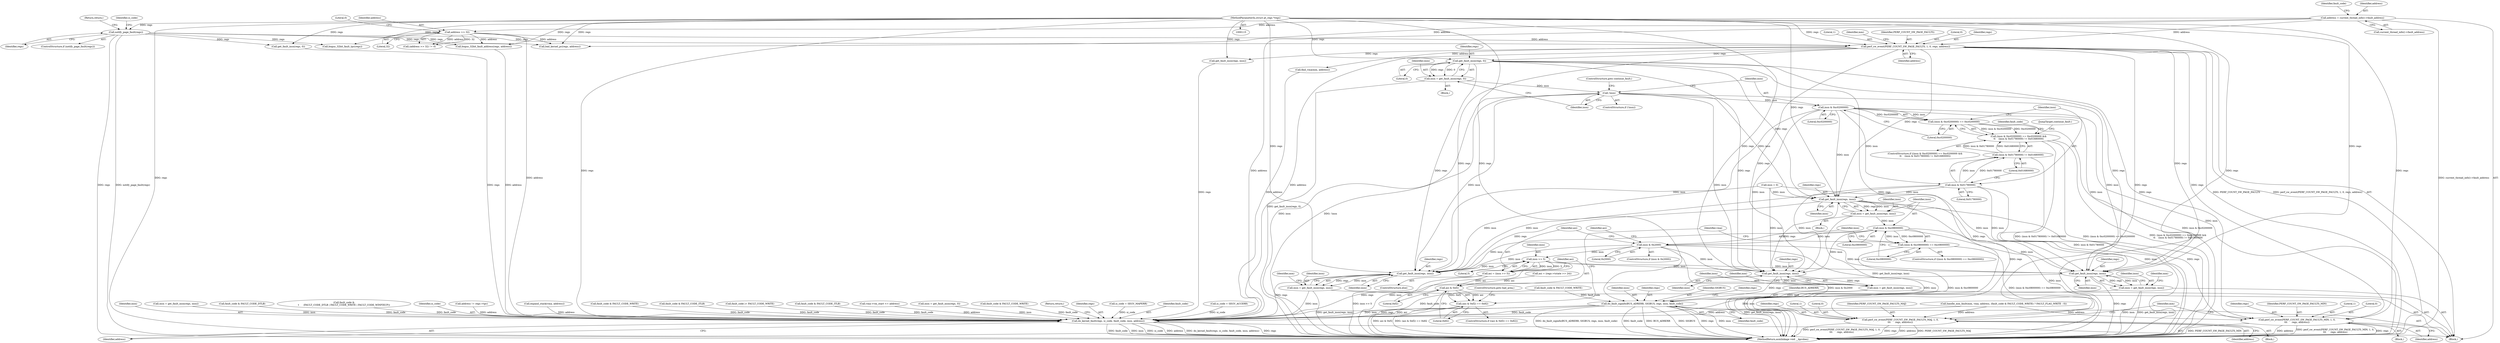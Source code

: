 digraph "0_linux_a8b0ca17b80e92faab46ee7179ba9e99ccb61233_44@pointer" {
"1000307" [label="(Call,get_fault_insn(regs, 0))"];
"1000239" [label="(Call,perf_sw_event(PERF_COUNT_SW_PAGE_FAULTS, 1, 0, regs, address))"];
"1000138" [label="(Call,notify_page_fault(regs))"];
"1000116" [label="(MethodParameterIn,struct pt_regs *regs)"];
"1000186" [label="(Call,address >> 32)"];
"1000144" [label="(Call,address = current_thread_info()->fault_address)"];
"1000305" [label="(Call,insn = get_fault_insn(regs, 0))"];
"1000311" [label="(Call,!insn)"];
"1000317" [label="(Call,insn & 0xc0200000)"];
"1000316" [label="(Call,(insn & 0xc0200000) == 0xc0200000)"];
"1000315" [label="(Call,(insn & 0xc0200000) == 0xc0200000 &&\n\t\t    (insn & 0x01780000) != 0x01680000)"];
"1000322" [label="(Call,insn & 0x01780000)"];
"1000321" [label="(Call,(insn & 0x01780000) != 0x01680000)"];
"1000354" [label="(Call,get_fault_insn(regs, insn))"];
"1000352" [label="(Call,insn = get_fault_insn(regs, insn))"];
"1000359" [label="(Call,insn & 0xc0800000)"];
"1000358" [label="(Call,(insn & 0xc0800000) == 0xc0800000)"];
"1000366" [label="(Call,insn & 0x2000)"];
"1000379" [label="(Call,insn >> 5)"];
"1000377" [label="(Call,asi = (insn >> 5))"];
"1000384" [label="(Call,asi & 0xf2)"];
"1000383" [label="(Call,(asi & 0xf2) == 0x82)"];
"1000592" [label="(Call,get_fault_insn(regs, insn))"];
"1000590" [label="(Call,insn = get_fault_insn(regs, insn))"];
"1000601" [label="(Call,do_kernel_fault(regs, si_code, fault_code, insn, address))"];
"1000611" [label="(Call,get_fault_insn(regs, insn))"];
"1000609" [label="(Call,insn = get_fault_insn(regs, insn))"];
"1000640" [label="(Call,get_fault_insn(regs, insn))"];
"1000638" [label="(Call,insn = get_fault_insn(regs, insn))"];
"1000648" [label="(Call,do_fault_siginfo(BUS_ADRERR, SIGBUS, regs, insn, fault_code))"];
"1000509" [label="(Call,perf_sw_event(PERF_COUNT_SW_PAGE_FAULTS_MAJ, 1, 0,\n\t\t\t      regs, address))"];
"1000521" [label="(Call,perf_sw_event(PERF_COUNT_SW_PAGE_FAULTS_MIN, 1, 0,\n\t\t\t      regs, address))"];
"1000241" [label="(Literal,1)"];
"1000250" [label="(Identifier,mm)"];
"1000126" [label="(Call,insn = 0)"];
"1000309" [label="(Literal,0)"];
"1000185" [label="(Call,(address >> 32) != 0)"];
"1000594" [label="(Identifier,insn)"];
"1000360" [label="(Identifier,insn)"];
"1000239" [label="(Call,perf_sw_event(PERF_COUNT_SW_PAGE_FAULTS, 1, 0, regs, address))"];
"1000382" [label="(ControlStructure,if ((asi & 0xf2) == 0x82))"];
"1000311" [label="(Call,!insn)"];
"1000633" [label="(Call,get_fault_insn(regs, 0))"];
"1000362" [label="(Literal,0xc0800000)"];
"1000144" [label="(Call,address = current_thread_info()->fault_address)"];
"1000472" [label="(Call,handle_mm_fault(mm, vma, address, (fault_code & FAULT_CODE_WRITE) ? FAULT_FLAG_WRITE : 0))"];
"1000601" [label="(Call,do_kernel_fault(regs, si_code, fault_code, insn, address))"];
"1000152" [label="(Identifier,fault_code)"];
"1000240" [label="(Identifier,PERF_COUNT_SW_PAGE_FAULTS)"];
"1000391" [label="(Identifier,vma)"];
"1000648" [label="(Call,do_fault_siginfo(BUS_ADRERR, SIGBUS, regs, insn, fault_code))"];
"1000314" [label="(ControlStructure,if ((insn & 0xc0200000) == 0xc0200000 &&\n\t\t    (insn & 0x01780000) != 0x01680000))"];
"1000189" [label="(Literal,0)"];
"1000521" [label="(Call,perf_sw_event(PERF_COUNT_SW_PAGE_FAULTS_MIN, 1, 0,\n\t\t\t      regs, address))"];
"1000513" [label="(Identifier,regs)"];
"1000138" [label="(Call,notify_page_fault(regs))"];
"1000593" [label="(Identifier,regs)"];
"1000386" [label="(Literal,0xf2)"];
"1000395" [label="(Call,si_code = SEGV_ACCERR)"];
"1000358" [label="(Call,(insn & 0xc0800000) == 0xc0800000)"];
"1000649" [label="(Identifier,BUS_ADRERR)"];
"1000305" [label="(Call,insn = get_fault_insn(regs, 0))"];
"1000187" [label="(Identifier,address)"];
"1000330" [label="(JumpTarget,continue_fault:)"];
"1000617" [label="(Identifier,mm)"];
"1000323" [label="(Identifier,insn)"];
"1000511" [label="(Literal,1)"];
"1000180" [label="(Call,bogus_32bit_fault_tpc(regs))"];
"1000307" [label="(Call,get_fault_insn(regs, 0))"];
"1000242" [label="(Literal,0)"];
"1000522" [label="(Identifier,PERF_COUNT_SW_PAGE_FAULTS_MIN)"];
"1000523" [label="(Literal,1)"];
"1000359" [label="(Call,insn & 0xc0800000)"];
"1000591" [label="(Identifier,insn)"];
"1000279" [label="(Call,find_vma(mm, address))"];
"1000310" [label="(ControlStructure,if (!insn))"];
"1000652" [label="(Identifier,insn)"];
"1000327" [label="(Call,fault_code |= FAULT_CODE_WRITE)"];
"1000638" [label="(Call,insn = get_fault_insn(regs, insn))"];
"1000243" [label="(Identifier,regs)"];
"1000146" [label="(Call,current_thread_info()->fault_address)"];
"1000244" [label="(Identifier,address)"];
"1000321" [label="(Call,(insn & 0x01780000) != 0x01680000)"];
"1000325" [label="(Literal,0x01680000)"];
"1000400" [label="(Call,fault_code & FAULT_CODE_ITLB)"];
"1000651" [label="(Identifier,regs)"];
"1000646" [label="(Identifier,mm)"];
"1000611" [label="(Call,get_fault_insn(regs, insn))"];
"1000308" [label="(Identifier,regs)"];
"1000229" [label="(Call,bad_kernel_pc(regs, address))"];
"1000332" [label="(Call,vma->vm_start <= address)"];
"1000631" [label="(Call,insn = get_fault_insn(regs, 0))"];
"1000313" [label="(ControlStructure,goto continue_fault;)"];
"1000384" [label="(Call,asi & 0xf2)"];
"1000316" [label="(Call,(insn & 0xc0200000) == 0xc0200000)"];
"1000145" [label="(Identifier,address)"];
"1000351" [label="(Block,)"];
"1000383" [label="(Call,(asi & 0xf2) == 0x82)"];
"1000369" [label="(Call,asi = (regs->tstate >> 24))"];
"1000348" [label="(Call,fault_code & FAULT_CODE_WRITE)"];
"1000378" [label="(Identifier,asi)"];
"1000142" [label="(Identifier,si_code)"];
"1000322" [label="(Call,insn & 0x01780000)"];
"1000607" [label="(Return,return;)"];
"1000613" [label="(Identifier,insn)"];
"1000524" [label="(Literal,0)"];
"1000376" [label="(ControlStructure,else)"];
"1000602" [label="(Identifier,regs)"];
"1000370" [label="(Identifier,asi)"];
"1000141" [label="(Call,si_code = SEGV_MAPERR)"];
"1000366" [label="(Call,insn & 0x2000)"];
"1000381" [label="(Literal,5)"];
"1000639" [label="(Identifier,insn)"];
"1000318" [label="(Identifier,insn)"];
"1000650" [label="(Identifier,SIGBUS)"];
"1000353" [label="(Identifier,insn)"];
"1000315" [label="(Call,(insn & 0xc0200000) == 0xc0200000 &&\n\t\t    (insn & 0x01780000) != 0x01680000)"];
"1000355" [label="(Identifier,regs)"];
"1000379" [label="(Call,insn >> 5)"];
"1000661" [label="(MethodReturn,asmlinkage void __kprobes)"];
"1000367" [label="(Identifier,insn)"];
"1000514" [label="(Identifier,address)"];
"1000604" [label="(Identifier,fault_code)"];
"1000317" [label="(Call,insn & 0xc0200000)"];
"1000319" [label="(Literal,0xc0200000)"];
"1000268" [label="(Call,get_fault_insn(regs, insn))"];
"1000368" [label="(Literal,0x2000)"];
"1000186" [label="(Call,address >> 32)"];
"1000477" [label="(Call,fault_code & FAULT_CODE_WRITE)"];
"1000191" [label="(Call,bogus_32bit_fault_address(regs, address))"];
"1000312" [label="(Identifier,insn)"];
"1000605" [label="(Identifier,insn)"];
"1000324" [label="(Literal,0x01780000)"];
"1000642" [label="(Identifier,insn)"];
"1000139" [label="(Identifier,regs)"];
"1000377" [label="(Call,asi = (insn >> 5))"];
"1000266" [label="(Call,insn = get_fault_insn(regs, insn))"];
"1000609" [label="(Call,insn = get_fault_insn(regs, insn))"];
"1000530" [label="(Identifier,mm)"];
"1000509" [label="(Call,perf_sw_event(PERF_COUNT_SW_PAGE_FAULTS_MAJ, 1, 0,\n\t\t\t      regs, address))"];
"1000610" [label="(Identifier,insn)"];
"1000512" [label="(Literal,0)"];
"1000516" [label="(Block,)"];
"1000388" [label="(ControlStructure,goto bad_area;)"];
"1000592" [label="(Call,get_fault_insn(regs, insn))"];
"1000304" [label="(Block,)"];
"1000640" [label="(Call,get_fault_insn(regs, insn))"];
"1000140" [label="(Return,return;)"];
"1000354" [label="(Call,get_fault_insn(regs, insn))"];
"1000306" [label="(Identifier,insn)"];
"1000154" [label="(Call,fault_code & FAULT_CODE_DTLB)"];
"1000289" [label="(Call,fault_code &\n\t      (FAULT_CODE_DTLB | FAULT_CODE_WRITE | FAULT_CODE_WINFIXUP))"];
"1000603" [label="(Identifier,si_code)"];
"1000328" [label="(Identifier,fault_code)"];
"1000411" [label="(Call,address != regs->tpc)"];
"1000612" [label="(Identifier,regs)"];
"1000352" [label="(Call,insn = get_fault_insn(regs, insn))"];
"1000526" [label="(Identifier,address)"];
"1000641" [label="(Identifier,regs)"];
"1000525" [label="(Identifier,regs)"];
"1000357" [label="(ControlStructure,if ((insn & 0xc0800000) == 0xc0800000))"];
"1000387" [label="(Literal,0x82)"];
"1000356" [label="(Identifier,insn)"];
"1000653" [label="(Identifier,fault_code)"];
"1000380" [label="(Identifier,insn)"];
"1000657" [label="(Identifier,regs)"];
"1000188" [label="(Literal,32)"];
"1000365" [label="(ControlStructure,if (insn & 0x2000))"];
"1000590" [label="(Call,insn = get_fault_insn(regs, insn))"];
"1000510" [label="(Identifier,PERF_COUNT_SW_PAGE_FAULTS_MAJ)"];
"1000598" [label="(Identifier,mm)"];
"1000390" [label="(Call,expand_stack(vma, address))"];
"1000137" [label="(ControlStructure,if (notify_page_fault(regs)))"];
"1000424" [label="(Call,fault_code & FAULT_CODE_WRITE)"];
"1000385" [label="(Identifier,asi)"];
"1000116" [label="(MethodParameterIn,struct pt_regs *regs)"];
"1000117" [label="(Block,)"];
"1000320" [label="(Literal,0xc0200000)"];
"1000361" [label="(Literal,0xc0800000)"];
"1000606" [label="(Identifier,address)"];
"1000151" [label="(Call,fault_code & FAULT_CODE_ITLB)"];
"1000504" [label="(Block,)"];
"1000307" -> "1000305"  [label="AST: "];
"1000307" -> "1000309"  [label="CFG: "];
"1000308" -> "1000307"  [label="AST: "];
"1000309" -> "1000307"  [label="AST: "];
"1000305" -> "1000307"  [label="CFG: "];
"1000307" -> "1000305"  [label="DDG: regs"];
"1000307" -> "1000305"  [label="DDG: 0"];
"1000239" -> "1000307"  [label="DDG: regs"];
"1000116" -> "1000307"  [label="DDG: regs"];
"1000307" -> "1000354"  [label="DDG: regs"];
"1000307" -> "1000509"  [label="DDG: regs"];
"1000307" -> "1000521"  [label="DDG: regs"];
"1000307" -> "1000592"  [label="DDG: regs"];
"1000307" -> "1000611"  [label="DDG: regs"];
"1000307" -> "1000640"  [label="DDG: regs"];
"1000239" -> "1000117"  [label="AST: "];
"1000239" -> "1000244"  [label="CFG: "];
"1000240" -> "1000239"  [label="AST: "];
"1000241" -> "1000239"  [label="AST: "];
"1000242" -> "1000239"  [label="AST: "];
"1000243" -> "1000239"  [label="AST: "];
"1000244" -> "1000239"  [label="AST: "];
"1000250" -> "1000239"  [label="CFG: "];
"1000239" -> "1000661"  [label="DDG: perf_sw_event(PERF_COUNT_SW_PAGE_FAULTS, 1, 0, regs, address)"];
"1000239" -> "1000661"  [label="DDG: PERF_COUNT_SW_PAGE_FAULTS"];
"1000138" -> "1000239"  [label="DDG: regs"];
"1000116" -> "1000239"  [label="DDG: regs"];
"1000186" -> "1000239"  [label="DDG: address"];
"1000144" -> "1000239"  [label="DDG: address"];
"1000239" -> "1000268"  [label="DDG: regs"];
"1000239" -> "1000279"  [label="DDG: address"];
"1000239" -> "1000354"  [label="DDG: regs"];
"1000239" -> "1000509"  [label="DDG: regs"];
"1000239" -> "1000521"  [label="DDG: regs"];
"1000239" -> "1000592"  [label="DDG: regs"];
"1000239" -> "1000601"  [label="DDG: address"];
"1000239" -> "1000611"  [label="DDG: regs"];
"1000239" -> "1000640"  [label="DDG: regs"];
"1000138" -> "1000137"  [label="AST: "];
"1000138" -> "1000139"  [label="CFG: "];
"1000139" -> "1000138"  [label="AST: "];
"1000140" -> "1000138"  [label="CFG: "];
"1000142" -> "1000138"  [label="CFG: "];
"1000138" -> "1000661"  [label="DDG: regs"];
"1000138" -> "1000661"  [label="DDG: notify_page_fault(regs)"];
"1000116" -> "1000138"  [label="DDG: regs"];
"1000138" -> "1000180"  [label="DDG: regs"];
"1000138" -> "1000191"  [label="DDG: regs"];
"1000138" -> "1000229"  [label="DDG: regs"];
"1000138" -> "1000633"  [label="DDG: regs"];
"1000116" -> "1000115"  [label="AST: "];
"1000116" -> "1000661"  [label="DDG: regs"];
"1000116" -> "1000180"  [label="DDG: regs"];
"1000116" -> "1000191"  [label="DDG: regs"];
"1000116" -> "1000229"  [label="DDG: regs"];
"1000116" -> "1000268"  [label="DDG: regs"];
"1000116" -> "1000354"  [label="DDG: regs"];
"1000116" -> "1000509"  [label="DDG: regs"];
"1000116" -> "1000521"  [label="DDG: regs"];
"1000116" -> "1000592"  [label="DDG: regs"];
"1000116" -> "1000601"  [label="DDG: regs"];
"1000116" -> "1000611"  [label="DDG: regs"];
"1000116" -> "1000633"  [label="DDG: regs"];
"1000116" -> "1000640"  [label="DDG: regs"];
"1000116" -> "1000648"  [label="DDG: regs"];
"1000186" -> "1000185"  [label="AST: "];
"1000186" -> "1000188"  [label="CFG: "];
"1000187" -> "1000186"  [label="AST: "];
"1000188" -> "1000186"  [label="AST: "];
"1000189" -> "1000186"  [label="CFG: "];
"1000186" -> "1000185"  [label="DDG: address"];
"1000186" -> "1000185"  [label="DDG: 32"];
"1000144" -> "1000186"  [label="DDG: address"];
"1000186" -> "1000191"  [label="DDG: address"];
"1000186" -> "1000229"  [label="DDG: address"];
"1000186" -> "1000601"  [label="DDG: address"];
"1000144" -> "1000117"  [label="AST: "];
"1000144" -> "1000146"  [label="CFG: "];
"1000145" -> "1000144"  [label="AST: "];
"1000146" -> "1000144"  [label="AST: "];
"1000152" -> "1000144"  [label="CFG: "];
"1000144" -> "1000661"  [label="DDG: current_thread_info()->fault_address"];
"1000144" -> "1000229"  [label="DDG: address"];
"1000144" -> "1000601"  [label="DDG: address"];
"1000305" -> "1000304"  [label="AST: "];
"1000306" -> "1000305"  [label="AST: "];
"1000312" -> "1000305"  [label="CFG: "];
"1000305" -> "1000661"  [label="DDG: get_fault_insn(regs, 0)"];
"1000305" -> "1000311"  [label="DDG: insn"];
"1000311" -> "1000310"  [label="AST: "];
"1000311" -> "1000312"  [label="CFG: "];
"1000312" -> "1000311"  [label="AST: "];
"1000313" -> "1000311"  [label="CFG: "];
"1000318" -> "1000311"  [label="CFG: "];
"1000311" -> "1000661"  [label="DDG: insn"];
"1000311" -> "1000661"  [label="DDG: !insn"];
"1000311" -> "1000317"  [label="DDG: insn"];
"1000311" -> "1000354"  [label="DDG: insn"];
"1000311" -> "1000592"  [label="DDG: insn"];
"1000311" -> "1000611"  [label="DDG: insn"];
"1000311" -> "1000640"  [label="DDG: insn"];
"1000317" -> "1000316"  [label="AST: "];
"1000317" -> "1000319"  [label="CFG: "];
"1000318" -> "1000317"  [label="AST: "];
"1000319" -> "1000317"  [label="AST: "];
"1000320" -> "1000317"  [label="CFG: "];
"1000317" -> "1000661"  [label="DDG: insn"];
"1000317" -> "1000316"  [label="DDG: insn"];
"1000317" -> "1000316"  [label="DDG: 0xc0200000"];
"1000317" -> "1000322"  [label="DDG: insn"];
"1000317" -> "1000354"  [label="DDG: insn"];
"1000317" -> "1000592"  [label="DDG: insn"];
"1000317" -> "1000611"  [label="DDG: insn"];
"1000317" -> "1000640"  [label="DDG: insn"];
"1000316" -> "1000315"  [label="AST: "];
"1000316" -> "1000320"  [label="CFG: "];
"1000320" -> "1000316"  [label="AST: "];
"1000323" -> "1000316"  [label="CFG: "];
"1000315" -> "1000316"  [label="CFG: "];
"1000316" -> "1000661"  [label="DDG: insn & 0xc0200000"];
"1000316" -> "1000315"  [label="DDG: insn & 0xc0200000"];
"1000316" -> "1000315"  [label="DDG: 0xc0200000"];
"1000315" -> "1000314"  [label="AST: "];
"1000315" -> "1000321"  [label="CFG: "];
"1000321" -> "1000315"  [label="AST: "];
"1000328" -> "1000315"  [label="CFG: "];
"1000330" -> "1000315"  [label="CFG: "];
"1000315" -> "1000661"  [label="DDG: (insn & 0xc0200000) == 0xc0200000 &&\n\t\t    (insn & 0x01780000) != 0x01680000"];
"1000315" -> "1000661"  [label="DDG: (insn & 0xc0200000) == 0xc0200000"];
"1000315" -> "1000661"  [label="DDG: (insn & 0x01780000) != 0x01680000"];
"1000321" -> "1000315"  [label="DDG: insn & 0x01780000"];
"1000321" -> "1000315"  [label="DDG: 0x01680000"];
"1000322" -> "1000321"  [label="AST: "];
"1000322" -> "1000324"  [label="CFG: "];
"1000323" -> "1000322"  [label="AST: "];
"1000324" -> "1000322"  [label="AST: "];
"1000325" -> "1000322"  [label="CFG: "];
"1000322" -> "1000661"  [label="DDG: insn"];
"1000322" -> "1000321"  [label="DDG: insn"];
"1000322" -> "1000321"  [label="DDG: 0x01780000"];
"1000322" -> "1000354"  [label="DDG: insn"];
"1000322" -> "1000592"  [label="DDG: insn"];
"1000322" -> "1000611"  [label="DDG: insn"];
"1000322" -> "1000640"  [label="DDG: insn"];
"1000321" -> "1000325"  [label="CFG: "];
"1000325" -> "1000321"  [label="AST: "];
"1000321" -> "1000661"  [label="DDG: insn & 0x01780000"];
"1000354" -> "1000352"  [label="AST: "];
"1000354" -> "1000356"  [label="CFG: "];
"1000355" -> "1000354"  [label="AST: "];
"1000356" -> "1000354"  [label="AST: "];
"1000352" -> "1000354"  [label="CFG: "];
"1000354" -> "1000352"  [label="DDG: regs"];
"1000354" -> "1000352"  [label="DDG: insn"];
"1000126" -> "1000354"  [label="DDG: insn"];
"1000354" -> "1000509"  [label="DDG: regs"];
"1000354" -> "1000521"  [label="DDG: regs"];
"1000354" -> "1000592"  [label="DDG: regs"];
"1000354" -> "1000611"  [label="DDG: regs"];
"1000354" -> "1000640"  [label="DDG: regs"];
"1000352" -> "1000351"  [label="AST: "];
"1000353" -> "1000352"  [label="AST: "];
"1000360" -> "1000352"  [label="CFG: "];
"1000352" -> "1000661"  [label="DDG: get_fault_insn(regs, insn)"];
"1000352" -> "1000359"  [label="DDG: insn"];
"1000359" -> "1000358"  [label="AST: "];
"1000359" -> "1000361"  [label="CFG: "];
"1000360" -> "1000359"  [label="AST: "];
"1000361" -> "1000359"  [label="AST: "];
"1000362" -> "1000359"  [label="CFG: "];
"1000359" -> "1000661"  [label="DDG: insn"];
"1000359" -> "1000358"  [label="DDG: insn"];
"1000359" -> "1000358"  [label="DDG: 0xc0800000"];
"1000359" -> "1000366"  [label="DDG: insn"];
"1000359" -> "1000592"  [label="DDG: insn"];
"1000359" -> "1000611"  [label="DDG: insn"];
"1000359" -> "1000640"  [label="DDG: insn"];
"1000358" -> "1000357"  [label="AST: "];
"1000358" -> "1000362"  [label="CFG: "];
"1000362" -> "1000358"  [label="AST: "];
"1000367" -> "1000358"  [label="CFG: "];
"1000391" -> "1000358"  [label="CFG: "];
"1000358" -> "1000661"  [label="DDG: (insn & 0xc0800000) == 0xc0800000"];
"1000358" -> "1000661"  [label="DDG: insn & 0xc0800000"];
"1000366" -> "1000365"  [label="AST: "];
"1000366" -> "1000368"  [label="CFG: "];
"1000367" -> "1000366"  [label="AST: "];
"1000368" -> "1000366"  [label="AST: "];
"1000370" -> "1000366"  [label="CFG: "];
"1000378" -> "1000366"  [label="CFG: "];
"1000366" -> "1000661"  [label="DDG: insn"];
"1000366" -> "1000661"  [label="DDG: insn & 0x2000"];
"1000366" -> "1000379"  [label="DDG: insn"];
"1000366" -> "1000592"  [label="DDG: insn"];
"1000366" -> "1000611"  [label="DDG: insn"];
"1000366" -> "1000640"  [label="DDG: insn"];
"1000379" -> "1000377"  [label="AST: "];
"1000379" -> "1000381"  [label="CFG: "];
"1000380" -> "1000379"  [label="AST: "];
"1000381" -> "1000379"  [label="AST: "];
"1000377" -> "1000379"  [label="CFG: "];
"1000379" -> "1000661"  [label="DDG: insn"];
"1000379" -> "1000377"  [label="DDG: insn"];
"1000379" -> "1000377"  [label="DDG: 5"];
"1000379" -> "1000592"  [label="DDG: insn"];
"1000379" -> "1000611"  [label="DDG: insn"];
"1000379" -> "1000640"  [label="DDG: insn"];
"1000377" -> "1000376"  [label="AST: "];
"1000378" -> "1000377"  [label="AST: "];
"1000385" -> "1000377"  [label="CFG: "];
"1000377" -> "1000661"  [label="DDG: insn >> 5"];
"1000377" -> "1000384"  [label="DDG: asi"];
"1000384" -> "1000383"  [label="AST: "];
"1000384" -> "1000386"  [label="CFG: "];
"1000385" -> "1000384"  [label="AST: "];
"1000386" -> "1000384"  [label="AST: "];
"1000387" -> "1000384"  [label="CFG: "];
"1000384" -> "1000661"  [label="DDG: asi"];
"1000384" -> "1000383"  [label="DDG: asi"];
"1000384" -> "1000383"  [label="DDG: 0xf2"];
"1000369" -> "1000384"  [label="DDG: asi"];
"1000383" -> "1000382"  [label="AST: "];
"1000383" -> "1000387"  [label="CFG: "];
"1000387" -> "1000383"  [label="AST: "];
"1000388" -> "1000383"  [label="CFG: "];
"1000391" -> "1000383"  [label="CFG: "];
"1000383" -> "1000661"  [label="DDG: (asi & 0xf2) == 0x82"];
"1000383" -> "1000661"  [label="DDG: asi & 0xf2"];
"1000592" -> "1000590"  [label="AST: "];
"1000592" -> "1000594"  [label="CFG: "];
"1000593" -> "1000592"  [label="AST: "];
"1000594" -> "1000592"  [label="AST: "];
"1000590" -> "1000592"  [label="CFG: "];
"1000592" -> "1000590"  [label="DDG: regs"];
"1000592" -> "1000590"  [label="DDG: insn"];
"1000126" -> "1000592"  [label="DDG: insn"];
"1000592" -> "1000601"  [label="DDG: regs"];
"1000590" -> "1000117"  [label="AST: "];
"1000591" -> "1000590"  [label="AST: "];
"1000598" -> "1000590"  [label="CFG: "];
"1000590" -> "1000661"  [label="DDG: get_fault_insn(regs, insn)"];
"1000590" -> "1000601"  [label="DDG: insn"];
"1000601" -> "1000117"  [label="AST: "];
"1000601" -> "1000606"  [label="CFG: "];
"1000602" -> "1000601"  [label="AST: "];
"1000603" -> "1000601"  [label="AST: "];
"1000604" -> "1000601"  [label="AST: "];
"1000605" -> "1000601"  [label="AST: "];
"1000606" -> "1000601"  [label="AST: "];
"1000607" -> "1000601"  [label="CFG: "];
"1000601" -> "1000661"  [label="DDG: regs"];
"1000601" -> "1000661"  [label="DDG: fault_code"];
"1000601" -> "1000661"  [label="DDG: insn"];
"1000601" -> "1000661"  [label="DDG: si_code"];
"1000601" -> "1000661"  [label="DDG: address"];
"1000601" -> "1000661"  [label="DDG: do_kernel_fault(regs, si_code, fault_code, insn, address)"];
"1000648" -> "1000601"  [label="DDG: regs"];
"1000648" -> "1000601"  [label="DDG: fault_code"];
"1000648" -> "1000601"  [label="DDG: insn"];
"1000268" -> "1000601"  [label="DDG: regs"];
"1000633" -> "1000601"  [label="DDG: regs"];
"1000611" -> "1000601"  [label="DDG: regs"];
"1000395" -> "1000601"  [label="DDG: si_code"];
"1000141" -> "1000601"  [label="DDG: si_code"];
"1000348" -> "1000601"  [label="DDG: fault_code"];
"1000289" -> "1000601"  [label="DDG: fault_code"];
"1000400" -> "1000601"  [label="DDG: fault_code"];
"1000151" -> "1000601"  [label="DDG: fault_code"];
"1000154" -> "1000601"  [label="DDG: fault_code"];
"1000327" -> "1000601"  [label="DDG: fault_code"];
"1000477" -> "1000601"  [label="DDG: fault_code"];
"1000424" -> "1000601"  [label="DDG: fault_code"];
"1000631" -> "1000601"  [label="DDG: insn"];
"1000609" -> "1000601"  [label="DDG: insn"];
"1000266" -> "1000601"  [label="DDG: insn"];
"1000332" -> "1000601"  [label="DDG: address"];
"1000472" -> "1000601"  [label="DDG: address"];
"1000390" -> "1000601"  [label="DDG: address"];
"1000411" -> "1000601"  [label="DDG: address"];
"1000191" -> "1000601"  [label="DDG: address"];
"1000279" -> "1000601"  [label="DDG: address"];
"1000611" -> "1000609"  [label="AST: "];
"1000611" -> "1000613"  [label="CFG: "];
"1000612" -> "1000611"  [label="AST: "];
"1000613" -> "1000611"  [label="AST: "];
"1000609" -> "1000611"  [label="CFG: "];
"1000611" -> "1000661"  [label="DDG: regs"];
"1000611" -> "1000609"  [label="DDG: regs"];
"1000611" -> "1000609"  [label="DDG: insn"];
"1000126" -> "1000611"  [label="DDG: insn"];
"1000609" -> "1000117"  [label="AST: "];
"1000610" -> "1000609"  [label="AST: "];
"1000617" -> "1000609"  [label="CFG: "];
"1000609" -> "1000661"  [label="DDG: insn"];
"1000609" -> "1000661"  [label="DDG: get_fault_insn(regs, insn)"];
"1000640" -> "1000638"  [label="AST: "];
"1000640" -> "1000642"  [label="CFG: "];
"1000641" -> "1000640"  [label="AST: "];
"1000642" -> "1000640"  [label="AST: "];
"1000638" -> "1000640"  [label="CFG: "];
"1000640" -> "1000638"  [label="DDG: regs"];
"1000640" -> "1000638"  [label="DDG: insn"];
"1000126" -> "1000640"  [label="DDG: insn"];
"1000640" -> "1000648"  [label="DDG: regs"];
"1000638" -> "1000117"  [label="AST: "];
"1000639" -> "1000638"  [label="AST: "];
"1000646" -> "1000638"  [label="CFG: "];
"1000638" -> "1000661"  [label="DDG: get_fault_insn(regs, insn)"];
"1000638" -> "1000648"  [label="DDG: insn"];
"1000648" -> "1000117"  [label="AST: "];
"1000648" -> "1000653"  [label="CFG: "];
"1000649" -> "1000648"  [label="AST: "];
"1000650" -> "1000648"  [label="AST: "];
"1000651" -> "1000648"  [label="AST: "];
"1000652" -> "1000648"  [label="AST: "];
"1000653" -> "1000648"  [label="AST: "];
"1000657" -> "1000648"  [label="CFG: "];
"1000648" -> "1000661"  [label="DDG: SIGBUS"];
"1000648" -> "1000661"  [label="DDG: regs"];
"1000648" -> "1000661"  [label="DDG: insn"];
"1000648" -> "1000661"  [label="DDG: do_fault_siginfo(BUS_ADRERR, SIGBUS, regs, insn, fault_code)"];
"1000648" -> "1000661"  [label="DDG: fault_code"];
"1000648" -> "1000661"  [label="DDG: BUS_ADRERR"];
"1000477" -> "1000648"  [label="DDG: fault_code"];
"1000509" -> "1000504"  [label="AST: "];
"1000509" -> "1000514"  [label="CFG: "];
"1000510" -> "1000509"  [label="AST: "];
"1000511" -> "1000509"  [label="AST: "];
"1000512" -> "1000509"  [label="AST: "];
"1000513" -> "1000509"  [label="AST: "];
"1000514" -> "1000509"  [label="AST: "];
"1000530" -> "1000509"  [label="CFG: "];
"1000509" -> "1000661"  [label="DDG: perf_sw_event(PERF_COUNT_SW_PAGE_FAULTS_MAJ, 1, 0,\n\t\t\t      regs, address)"];
"1000509" -> "1000661"  [label="DDG: regs"];
"1000509" -> "1000661"  [label="DDG: address"];
"1000509" -> "1000661"  [label="DDG: PERF_COUNT_SW_PAGE_FAULTS_MAJ"];
"1000472" -> "1000509"  [label="DDG: address"];
"1000521" -> "1000516"  [label="AST: "];
"1000521" -> "1000526"  [label="CFG: "];
"1000522" -> "1000521"  [label="AST: "];
"1000523" -> "1000521"  [label="AST: "];
"1000524" -> "1000521"  [label="AST: "];
"1000525" -> "1000521"  [label="AST: "];
"1000526" -> "1000521"  [label="AST: "];
"1000530" -> "1000521"  [label="CFG: "];
"1000521" -> "1000661"  [label="DDG: regs"];
"1000521" -> "1000661"  [label="DDG: PERF_COUNT_SW_PAGE_FAULTS_MIN"];
"1000521" -> "1000661"  [label="DDG: address"];
"1000521" -> "1000661"  [label="DDG: perf_sw_event(PERF_COUNT_SW_PAGE_FAULTS_MIN, 1, 0,\n\t\t\t      regs, address)"];
"1000472" -> "1000521"  [label="DDG: address"];
}
